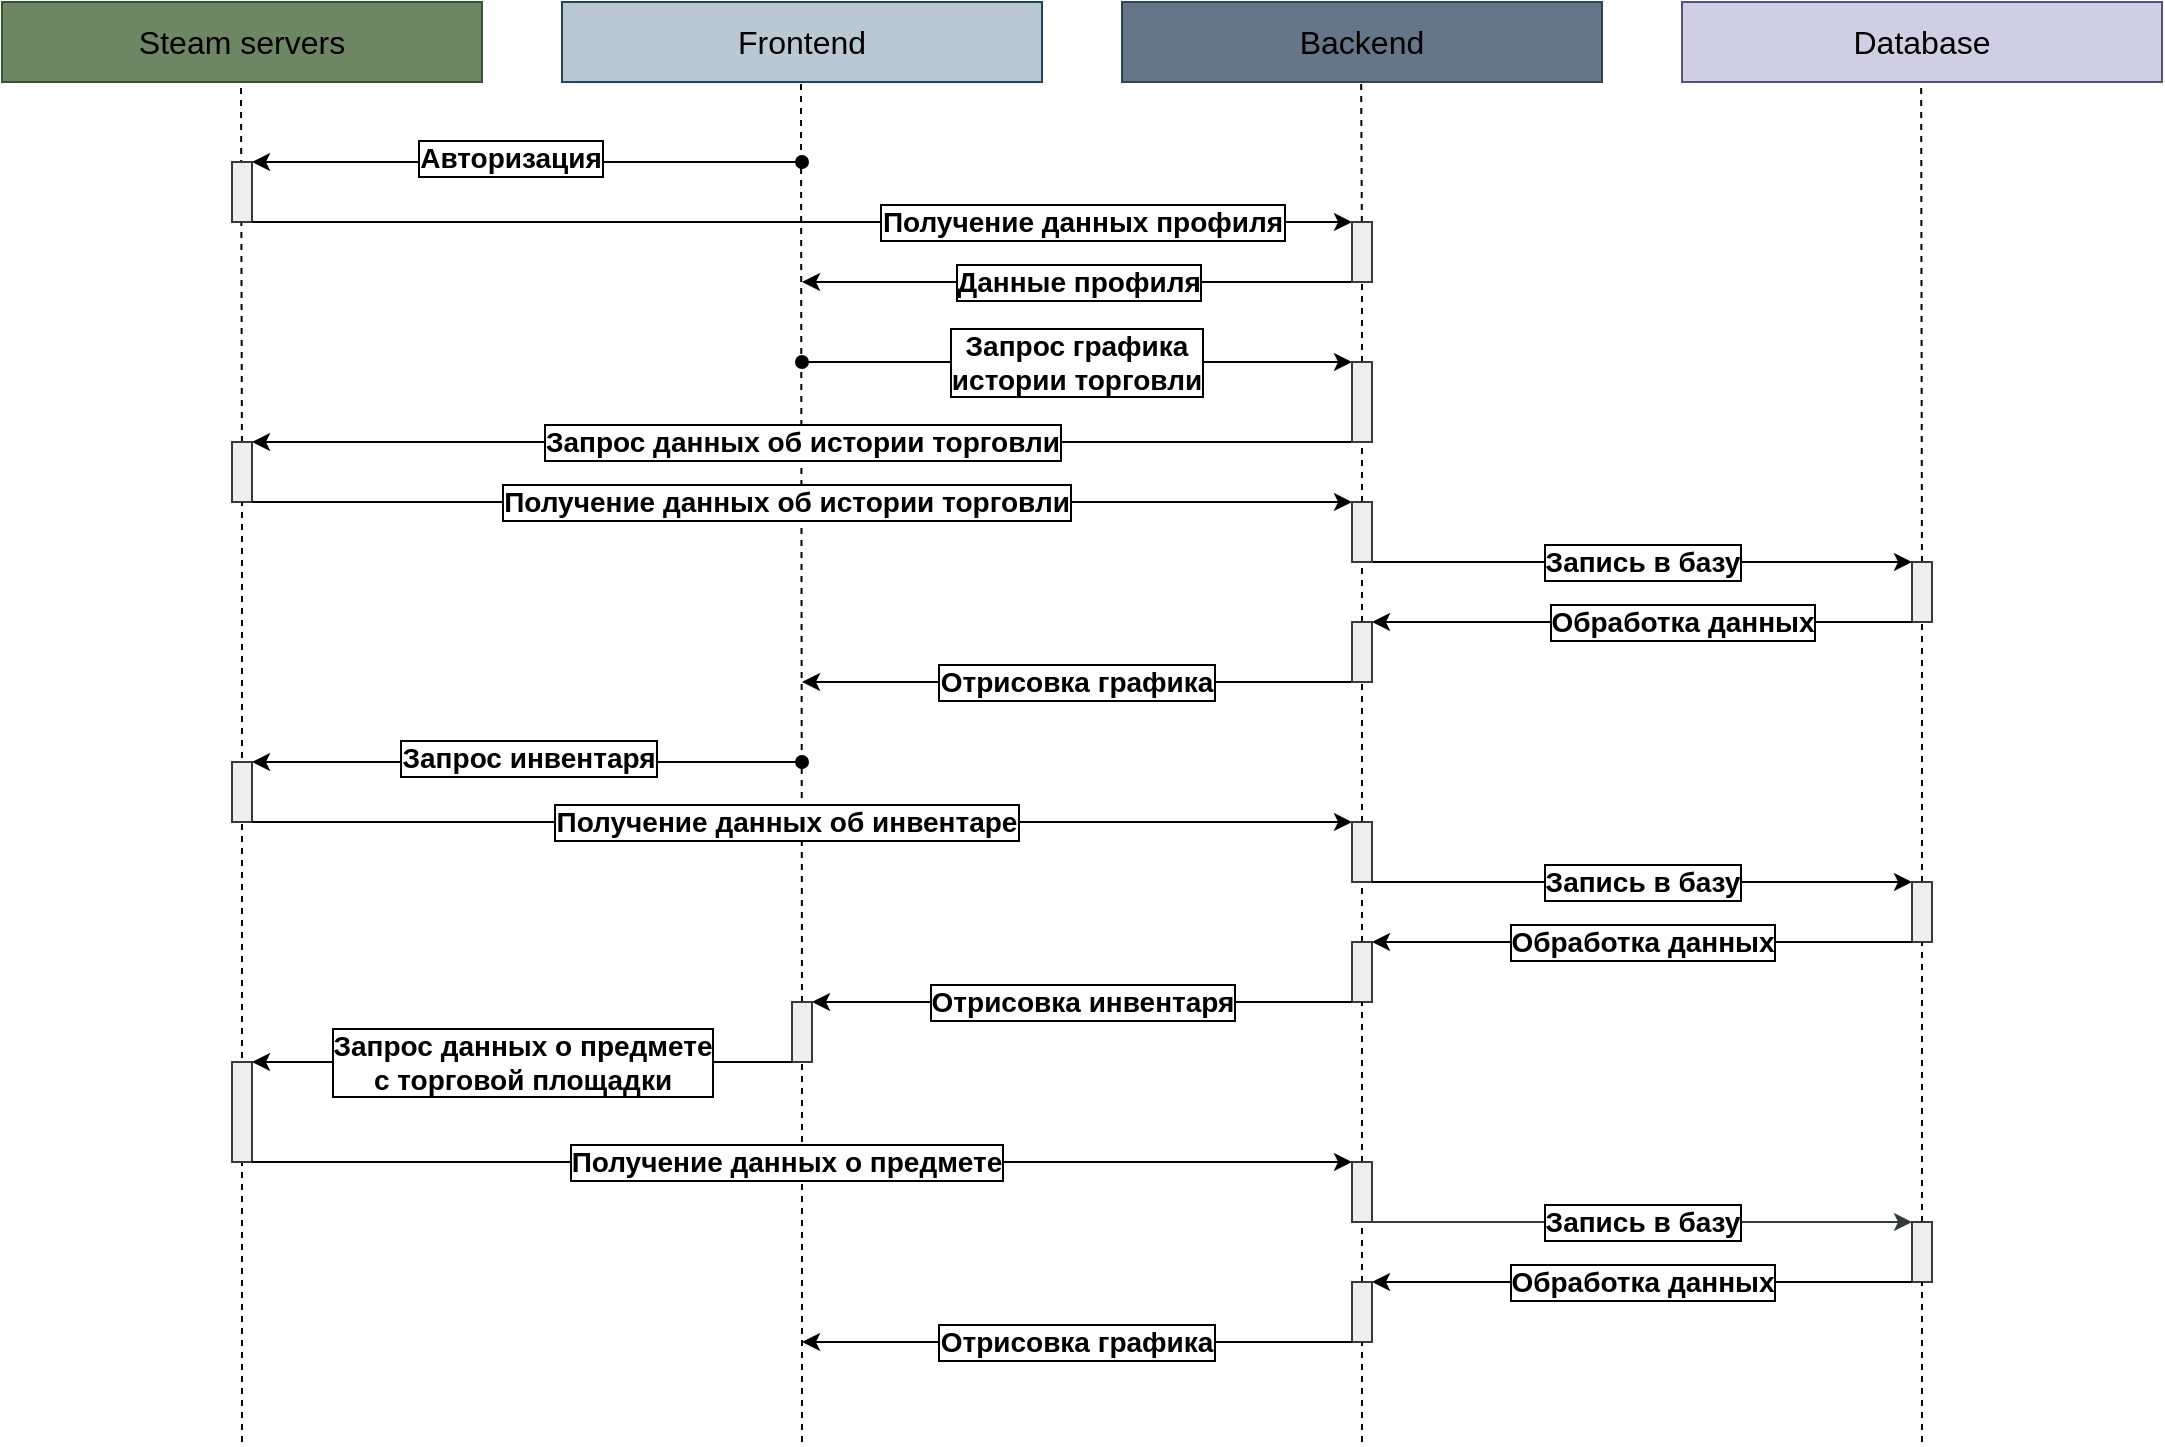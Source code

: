 <mxfile version="13.7.9" type="embed"><diagram id="z9GGBRdCCO0snlSSUdsF" name="Page-1"><mxGraphModel dx="1838" dy="1187" grid="1" gridSize="10" guides="1" tooltips="1" connect="1" arrows="1" fold="1" page="1" pageScale="1" pageWidth="1600" pageHeight="900" background="#FFFFFF" math="0" shadow="0"><root><mxCell id="0"/><mxCell id="1" parent="0"/><mxCell id="0tGutOWjcscQ6vJJ7oD2-1" value="Steam servers" style="whiteSpace=wrap;html=1;fillColor=#6d8764;strokeColor=#3A5431;fontSize=16;fontColor=#000000;labelBackgroundColor=none;" parent="1" vertex="1"><mxGeometry x="40" y="40" width="240" height="40" as="geometry"/></mxCell><mxCell id="0tGutOWjcscQ6vJJ7oD2-3" value="Frontend" style="whiteSpace=wrap;html=1;fillColor=#bac8d3;strokeColor=#23445d;fontSize=16;fontColor=#000000;labelBackgroundColor=none;" parent="1" vertex="1"><mxGeometry x="320" y="40" width="240" height="40" as="geometry"/></mxCell><mxCell id="0tGutOWjcscQ6vJJ7oD2-4" value="" style="endArrow=none;dashed=1;html=1;fontColor=#000000;labelBackgroundColor=none;strokeColor=#000000;" parent="1" source="0tGutOWjcscQ6vJJ7oD2-68" edge="1"><mxGeometry width="50" height="50" relative="1" as="geometry"><mxPoint x="440" y="600" as="sourcePoint"/><mxPoint x="439.5" y="80" as="targetPoint"/></mxGeometry></mxCell><mxCell id="0tGutOWjcscQ6vJJ7oD2-5" value="" style="endArrow=none;dashed=1;html=1;fontColor=#000000;labelBackgroundColor=none;strokeColor=#000000;" parent="1" source="0tGutOWjcscQ6vJJ7oD2-22" edge="1"><mxGeometry width="50" height="50" relative="1" as="geometry"><mxPoint x="160" y="520" as="sourcePoint"/><mxPoint x="159.5" y="80" as="targetPoint"/></mxGeometry></mxCell><mxCell id="0tGutOWjcscQ6vJJ7oD2-6" value="" style="endArrow=classic;entryX=1;entryY=0;entryDx=0;entryDy=0;startArrow=oval;startFill=1;fontColor=#000000;labelBackgroundColor=none;strokeColor=#000000;sketch=0;html=1;verticalAlign=top;labelPosition=center;verticalLabelPosition=bottom;align=center;" parent="1" target="0tGutOWjcscQ6vJJ7oD2-12" edge="1"><mxGeometry width="50" height="50" relative="1" as="geometry"><mxPoint x="440" y="120" as="sourcePoint"/><mxPoint x="200" y="120" as="targetPoint"/></mxGeometry></mxCell><mxCell id="3" value="&lt;span style=&quot;color: rgba(0 , 0 , 0 , 0) ; font-family: monospace ; font-size: 0px&quot;&gt;%3CmxGraphModel%3E%3Croot%3E%3CmxCell%20id%3D%220%22%2F%3E%3CmxCell%20id%3D%221%22%20parent%3D%220%22%2F%3E%3CmxCell%20id%3D%222%22%20value%3D%22%26lt%3Bspan%20style%3D%26quot%3Bfont-size%3A%2014px%20%3B%20font-weight%3A%20700%26quot%3B%26gt%3B%26lt%3Bfont%20color%3D%26quot%3B%23000000%26quot%3B%26gt%3B%D0%90%D0%B2%D1%82%D0%BE%D1%80%D0%B8%D0%B7%D0%B0%D1%86%D0%B8%D1%8F%26lt%3B%2Ffont%26gt%3B%26lt%3B%2Fspan%26gt%3B%22%20style%3D%22edgeLabel%3Bhtml%3D1%3Balign%3Dcenter%3BverticalAlign%3Dmiddle%3Bresizable%3D0%3Bpoints%3D%5B%5D%3BnoLabel%3D0%3B%22%20vertex%3D%221%22%20connectable%3D%220%22%20parent%3D%221%22%3E%3CmxGeometry%20x%3D%22299%22%20y%3D%22120%22%20as%3D%22geometry%22%2F%3E%3C%2FmxCell%3E%3C%2Froot%3E%3C%2FmxGraphModel%3E&lt;/span&gt;" style="edgeLabel;html=1;align=center;verticalAlign=middle;resizable=0;points=[];" vertex="1" connectable="0" parent="0tGutOWjcscQ6vJJ7oD2-6"><mxGeometry x="0.052" y="-1" relative="1" as="geometry"><mxPoint as="offset"/></mxGeometry></mxCell><mxCell id="4" value="&lt;span style=&quot;color: rgba(0 , 0 , 0 , 0) ; font-family: monospace ; font-size: 0px&quot;&gt;%3CmxGraphModel%3E%3Croot%3E%3CmxCell%20id%3D%220%22%2F%3E%3CmxCell%20id%3D%221%22%20parent%3D%220%22%2F%3E%3CmxCell%20id%3D%222%22%20value%3D%22%26lt%3Bspan%20style%3D%26quot%3Bfont-size%3A%2014px%20%3B%20font-weight%3A%20700%26quot%3B%26gt%3B%26lt%3Bfont%20color%3D%26quot%3B%23000000%26quot%3B%26gt%3B%D0%90%D0%B2%D1%82%D0%BE%D1%80%D0%B8%D0%B7%D0%B0%D1%86%D0%B8%D1%8F%26lt%3B%2Ffont%26gt%3B%26lt%3B%2Fspan%26gt%3B%22%20style%3D%22edgeLabel%3Bhtml%3D1%3Balign%3Dcenter%3BverticalAlign%3Dmiddle%3Bresizable%3D0%3Bpoints%3D%5B%5D%3BnoLabel%3D0%3B%22%20vertex%3D%221%22%20connectable%3D%220%22%20parent%3D%221%22%3E%3CmxGeometry%20x%3D%22299%22%20y%3D%22120%22%20as%3D%22geometry%22%2F%3E%3C%2FmxCell%3E%3C%2Froot%3E%3C%2FmxGraphModel%3Fdфыв&lt;/span&gt;" style="edgeLabel;html=1;align=center;verticalAlign=middle;resizable=0;points=[];" vertex="1" connectable="0" parent="0tGutOWjcscQ6vJJ7oD2-6"><mxGeometry x="0.06" y="-1" relative="1" as="geometry"><mxPoint as="offset"/></mxGeometry></mxCell><mxCell id="5" value="&lt;b&gt;&lt;font style=&quot;font-size: 14px&quot;&gt;Авторизация&lt;/font&gt;&lt;/b&gt;" style="edgeLabel;html=1;align=center;verticalAlign=middle;resizable=0;points=[];labelBackgroundColor=#ffffff;fontColor=#000000;labelBorderColor=#000000;spacingTop=0;spacingBottom=0;spacingLeft=0;spacingRight=0;" vertex="1" connectable="0" parent="0tGutOWjcscQ6vJJ7oD2-6"><mxGeometry x="0.06" y="-2" relative="1" as="geometry"><mxPoint as="offset"/></mxGeometry></mxCell><mxCell id="0tGutOWjcscQ6vJJ7oD2-7" value="Backend" style="whiteSpace=wrap;html=1;fillColor=#647687;strokeColor=#314354;fontSize=16;fontColor=#000000;labelBackgroundColor=none;" parent="1" vertex="1"><mxGeometry x="600" y="40" width="240" height="40" as="geometry"/></mxCell><mxCell id="0tGutOWjcscQ6vJJ7oD2-8" value="Database" style="whiteSpace=wrap;html=1;fillColor=#d0cee2;strokeColor=#56517e;fontSize=16;fontColor=#000000;labelBackgroundColor=none;" parent="1" vertex="1"><mxGeometry x="880" y="40" width="240" height="40" as="geometry"/></mxCell><mxCell id="0tGutOWjcscQ6vJJ7oD2-9" value="" style="endArrow=none;dashed=1;html=1;fontColor=#000000;labelBackgroundColor=none;strokeColor=#000000;" parent="1" source="0tGutOWjcscQ6vJJ7oD2-39" edge="1"><mxGeometry width="50" height="50" relative="1" as="geometry"><mxPoint x="720" y="520" as="sourcePoint"/><mxPoint x="719.58" y="80" as="targetPoint"/></mxGeometry></mxCell><mxCell id="0tGutOWjcscQ6vJJ7oD2-10" value="" style="endArrow=none;dashed=1;html=1;fontColor=#000000;labelBackgroundColor=none;strokeColor=#000000;" parent="1" source="0tGutOWjcscQ6vJJ7oD2-24" edge="1"><mxGeometry width="50" height="50" relative="1" as="geometry"><mxPoint x="1000.08" y="520" as="sourcePoint"/><mxPoint x="999.58" y="80" as="targetPoint"/></mxGeometry></mxCell><mxCell id="0tGutOWjcscQ6vJJ7oD2-12" value="" style="whiteSpace=wrap;html=1;fontSize=16;fillColor=#eeeeee;strokeColor=#36393d;fontColor=#000000;labelBackgroundColor=none;" parent="1" vertex="1"><mxGeometry x="155" y="120" width="10" height="30" as="geometry"/></mxCell><mxCell id="0tGutOWjcscQ6vJJ7oD2-13" value="" style="endArrow=classic;html=1;fontSize=16;exitX=1;exitY=1;exitDx=0;exitDy=0;entryX=0;entryY=0;entryDx=0;entryDy=0;fontColor=#000000;labelBackgroundColor=none;strokeColor=#000000;" parent="1" source="0tGutOWjcscQ6vJJ7oD2-12" target="0tGutOWjcscQ6vJJ7oD2-39" edge="1"><mxGeometry width="50" height="50" relative="1" as="geometry"><mxPoint x="530" y="280" as="sourcePoint"/><mxPoint x="690" y="170" as="targetPoint"/></mxGeometry></mxCell><mxCell id="0tGutOWjcscQ6vJJ7oD2-14" value="Получение данных профиля" style="edgeLabel;html=1;align=center;verticalAlign=middle;resizable=0;points=[];fontSize=14;fontStyle=1;fontColor=#000000;labelBackgroundColor=#ffffff;labelBorderColor=#000000;" parent="0tGutOWjcscQ6vJJ7oD2-13" vertex="1" connectable="0"><mxGeometry x="0.143" y="-1" relative="1" as="geometry"><mxPoint x="100.52" y="-1" as="offset"/></mxGeometry></mxCell><mxCell id="0tGutOWjcscQ6vJJ7oD2-17" value="" style="endArrow=classic;html=1;fontSize=16;startArrow=oval;startFill=1;entryX=0;entryY=0;entryDx=0;entryDy=0;fontColor=#000000;labelBackgroundColor=none;strokeColor=#000000;" parent="1" target="0tGutOWjcscQ6vJJ7oD2-46" edge="1"><mxGeometry width="50" height="50" relative="1" as="geometry"><mxPoint x="440" y="220" as="sourcePoint"/><mxPoint x="710" y="240" as="targetPoint"/></mxGeometry></mxCell><mxCell id="0tGutOWjcscQ6vJJ7oD2-18" value="Запрос графика&lt;br&gt;истории торговли" style="edgeLabel;html=1;align=center;verticalAlign=middle;resizable=0;points=[];fontSize=14;fontStyle=1;fontColor=#000000;labelBackgroundColor=#ffffff;labelBorderColor=#000000;" parent="0tGutOWjcscQ6vJJ7oD2-17" vertex="1" connectable="0"><mxGeometry x="0.143" y="-1" relative="1" as="geometry"><mxPoint x="-20" y="-1" as="offset"/></mxGeometry></mxCell><mxCell id="0tGutOWjcscQ6vJJ7oD2-20" value="" style="endArrow=classic;html=1;fontSize=16;entryX=1;entryY=0;entryDx=0;entryDy=0;exitX=0;exitY=1;exitDx=0;exitDy=0;fontColor=#000000;labelBackgroundColor=none;strokeColor=#000000;" parent="1" source="0tGutOWjcscQ6vJJ7oD2-46" target="0tGutOWjcscQ6vJJ7oD2-22" edge="1"><mxGeometry width="50" height="50" relative="1" as="geometry"><mxPoint x="710" y="280" as="sourcePoint"/><mxPoint x="180" y="240" as="targetPoint"/></mxGeometry></mxCell><mxCell id="0tGutOWjcscQ6vJJ7oD2-21" value="Запрос данных об истории торговли" style="edgeLabel;html=1;align=center;verticalAlign=middle;resizable=0;points=[];fontSize=14;fontStyle=1;fontColor=#000000;labelBackgroundColor=#ffffff;labelBorderColor=#000000;" parent="0tGutOWjcscQ6vJJ7oD2-20" vertex="1" connectable="0"><mxGeometry x="0.143" y="-1" relative="1" as="geometry"><mxPoint x="39.48" y="1" as="offset"/></mxGeometry></mxCell><mxCell id="0tGutOWjcscQ6vJJ7oD2-22" value="" style="whiteSpace=wrap;html=1;fontSize=16;fillColor=#eeeeee;strokeColor=#36393d;fontColor=#000000;labelBackgroundColor=none;" parent="1" vertex="1"><mxGeometry x="155" y="260" width="10" height="30" as="geometry"/></mxCell><mxCell id="0tGutOWjcscQ6vJJ7oD2-23" value="" style="endArrow=none;dashed=1;html=1;fontColor=#000000;labelBackgroundColor=none;strokeColor=#000000;" parent="1" target="0tGutOWjcscQ6vJJ7oD2-22" edge="1"><mxGeometry width="50" height="50" relative="1" as="geometry"><mxPoint x="160" y="760" as="sourcePoint"/><mxPoint x="159.5" y="80" as="targetPoint"/></mxGeometry></mxCell><mxCell id="0tGutOWjcscQ6vJJ7oD2-24" value="" style="whiteSpace=wrap;html=1;fontSize=16;fillColor=#eeeeee;strokeColor=#36393d;fontColor=#000000;labelBackgroundColor=none;" parent="1" vertex="1"><mxGeometry x="995" y="320" width="10" height="30" as="geometry"/></mxCell><mxCell id="0tGutOWjcscQ6vJJ7oD2-25" value="" style="endArrow=none;dashed=1;html=1;fontColor=#000000;labelBackgroundColor=none;strokeColor=#000000;" parent="1" source="0tGutOWjcscQ6vJJ7oD2-58" target="0tGutOWjcscQ6vJJ7oD2-24" edge="1"><mxGeometry width="50" height="50" relative="1" as="geometry"><mxPoint x="1000" y="600" as="sourcePoint"/><mxPoint x="999.58" y="80" as="targetPoint"/></mxGeometry></mxCell><mxCell id="0tGutOWjcscQ6vJJ7oD2-26" value="" style="endArrow=classic;html=1;fontSize=16;exitX=1;exitY=1;exitDx=0;exitDy=0;entryX=0;entryY=0;entryDx=0;entryDy=0;fontColor=#000000;labelBackgroundColor=none;strokeColor=#000000;" parent="1" source="0tGutOWjcscQ6vJJ7oD2-22" target="0tGutOWjcscQ6vJJ7oD2-48" edge="1"><mxGeometry width="50" height="50" relative="1" as="geometry"><mxPoint x="725" y="360" as="sourcePoint"/><mxPoint x="710" y="320" as="targetPoint"/></mxGeometry></mxCell><mxCell id="0tGutOWjcscQ6vJJ7oD2-27" value="Получение данных об истории торговли" style="edgeLabel;html=1;align=center;verticalAlign=middle;resizable=0;points=[];fontSize=14;fontStyle=1;fontColor=#000000;labelBackgroundColor=#ffffff;labelBorderColor=#000000;" parent="0tGutOWjcscQ6vJJ7oD2-26" vertex="1" connectable="0"><mxGeometry x="0.143" y="-1" relative="1" as="geometry"><mxPoint x="-47.5" y="-1" as="offset"/></mxGeometry></mxCell><mxCell id="0tGutOWjcscQ6vJJ7oD2-30" value="" style="endArrow=classic;html=1;fontSize=16;entryX=0;entryY=0;entryDx=0;entryDy=0;exitX=1;exitY=1;exitDx=0;exitDy=0;fontColor=#000000;labelBackgroundColor=none;strokeColor=#000000;" parent="1" source="0tGutOWjcscQ6vJJ7oD2-48" target="0tGutOWjcscQ6vJJ7oD2-24" edge="1"><mxGeometry width="50" height="50" relative="1" as="geometry"><mxPoint x="730" y="360" as="sourcePoint"/><mxPoint x="980" y="320" as="targetPoint"/></mxGeometry></mxCell><mxCell id="0tGutOWjcscQ6vJJ7oD2-31" value="Запись в базу" style="edgeLabel;html=1;align=center;verticalAlign=middle;resizable=0;points=[];fontSize=14;fontStyle=1;fontColor=#000000;labelBackgroundColor=#ffffff;labelBorderColor=#000000;" parent="0tGutOWjcscQ6vJJ7oD2-30" vertex="1" connectable="0"><mxGeometry x="0.143" y="-1" relative="1" as="geometry"><mxPoint x="-20" y="-1" as="offset"/></mxGeometry></mxCell><mxCell id="0tGutOWjcscQ6vJJ7oD2-37" value="" style="endArrow=classic;html=1;fontSize=16;exitX=0;exitY=1;exitDx=0;exitDy=0;fontColor=#000000;labelBackgroundColor=none;strokeColor=#000000;" parent="1" source="0tGutOWjcscQ6vJJ7oD2-39" edge="1"><mxGeometry width="50" height="50" relative="1" as="geometry"><mxPoint x="710" y="200" as="sourcePoint"/><mxPoint x="440" y="180" as="targetPoint"/></mxGeometry></mxCell><mxCell id="0tGutOWjcscQ6vJJ7oD2-38" value="Данные профиля" style="edgeLabel;html=1;align=center;verticalAlign=middle;resizable=0;points=[];fontSize=14;fontStyle=1;fontColor=#000000;labelBackgroundColor=#ffffff;labelBorderColor=#000000;" parent="0tGutOWjcscQ6vJJ7oD2-37" vertex="1" connectable="0"><mxGeometry x="0.143" y="-1" relative="1" as="geometry"><mxPoint x="19.4" y="1" as="offset"/></mxGeometry></mxCell><mxCell id="0tGutOWjcscQ6vJJ7oD2-40" value="" style="endArrow=classic;html=1;fontSize=16;exitX=0;exitY=1;exitDx=0;exitDy=0;entryX=1;entryY=0;entryDx=0;entryDy=0;fontColor=#000000;labelBackgroundColor=none;strokeColor=#000000;" parent="1" source="0tGutOWjcscQ6vJJ7oD2-24" target="0tGutOWjcscQ6vJJ7oD2-49" edge="1"><mxGeometry width="50" height="50" relative="1" as="geometry"><mxPoint x="990" y="400" as="sourcePoint"/><mxPoint x="730" y="400" as="targetPoint"/></mxGeometry></mxCell><mxCell id="0tGutOWjcscQ6vJJ7oD2-41" value="Обработка данных" style="edgeLabel;html=1;align=center;verticalAlign=middle;resizable=0;points=[];fontSize=14;fontStyle=1;fontColor=#000000;labelBackgroundColor=#ffffff;labelBorderColor=#000000;" parent="0tGutOWjcscQ6vJJ7oD2-40" vertex="1" connectable="0"><mxGeometry x="0.143" y="-1" relative="1" as="geometry"><mxPoint x="39.48" y="1" as="offset"/></mxGeometry></mxCell><mxCell id="0tGutOWjcscQ6vJJ7oD2-42" value="" style="endArrow=classic;html=1;fontSize=16;exitX=0;exitY=1;exitDx=0;exitDy=0;fontColor=#000000;labelBackgroundColor=none;strokeColor=#000000;" parent="1" source="0tGutOWjcscQ6vJJ7oD2-49" edge="1"><mxGeometry width="50" height="50" relative="1" as="geometry"><mxPoint x="710" y="440" as="sourcePoint"/><mxPoint x="440" y="380" as="targetPoint"/></mxGeometry></mxCell><mxCell id="0tGutOWjcscQ6vJJ7oD2-43" value="Отрисовка графика" style="edgeLabel;html=1;align=center;verticalAlign=middle;resizable=0;points=[];fontSize=14;fontStyle=1;fontColor=#000000;labelBackgroundColor=#ffffff;labelBorderColor=#000000;" parent="0tGutOWjcscQ6vJJ7oD2-42" vertex="1" connectable="0"><mxGeometry x="0.143" y="-1" relative="1" as="geometry"><mxPoint x="18.57" y="1" as="offset"/></mxGeometry></mxCell><mxCell id="0tGutOWjcscQ6vJJ7oD2-39" value="" style="whiteSpace=wrap;html=1;fontSize=16;fillColor=#eeeeee;strokeColor=#36393d;fontColor=#000000;labelBackgroundColor=none;" parent="1" vertex="1"><mxGeometry x="715" y="150" width="10" height="30" as="geometry"/></mxCell><mxCell id="0tGutOWjcscQ6vJJ7oD2-45" value="" style="endArrow=none;dashed=1;html=1;fontColor=#000000;labelBackgroundColor=none;" parent="1" source="0tGutOWjcscQ6vJJ7oD2-46" target="0tGutOWjcscQ6vJJ7oD2-39" edge="1"><mxGeometry width="50" height="50" relative="1" as="geometry"><mxPoint x="720" y="520" as="sourcePoint"/><mxPoint x="719.58" y="80" as="targetPoint"/></mxGeometry></mxCell><mxCell id="0tGutOWjcscQ6vJJ7oD2-46" value="" style="whiteSpace=wrap;html=1;fontSize=16;fillColor=#eeeeee;strokeColor=#36393d;fontColor=#000000;labelBackgroundColor=none;" parent="1" vertex="1"><mxGeometry x="715" y="220" width="10" height="40" as="geometry"/></mxCell><mxCell id="0tGutOWjcscQ6vJJ7oD2-47" value="" style="endArrow=none;dashed=1;html=1;fontColor=#000000;labelBackgroundColor=none;" parent="1" source="0tGutOWjcscQ6vJJ7oD2-48" target="0tGutOWjcscQ6vJJ7oD2-46" edge="1"><mxGeometry width="50" height="50" relative="1" as="geometry"><mxPoint x="720" y="520" as="sourcePoint"/><mxPoint x="720" y="200" as="targetPoint"/></mxGeometry></mxCell><mxCell id="0tGutOWjcscQ6vJJ7oD2-48" value="" style="whiteSpace=wrap;html=1;fontSize=16;fillColor=#eeeeee;strokeColor=#36393d;fontColor=#000000;labelBackgroundColor=none;" parent="1" vertex="1"><mxGeometry x="715" y="290" width="10" height="30" as="geometry"/></mxCell><mxCell id="0tGutOWjcscQ6vJJ7oD2-50" value="" style="endArrow=none;dashed=1;html=1;fontColor=#000000;labelBackgroundColor=none;" parent="1" source="0tGutOWjcscQ6vJJ7oD2-49" target="0tGutOWjcscQ6vJJ7oD2-48" edge="1"><mxGeometry width="50" height="50" relative="1" as="geometry"><mxPoint x="720" y="520" as="sourcePoint"/><mxPoint x="720" y="280" as="targetPoint"/></mxGeometry></mxCell><mxCell id="0tGutOWjcscQ6vJJ7oD2-49" value="" style="whiteSpace=wrap;html=1;fontSize=16;fillColor=#eeeeee;strokeColor=#36393d;fontColor=#000000;labelBackgroundColor=none;" parent="1" vertex="1"><mxGeometry x="715" y="350" width="10" height="30" as="geometry"/></mxCell><mxCell id="0tGutOWjcscQ6vJJ7oD2-51" value="" style="endArrow=none;dashed=1;html=1;fontColor=#000000;labelBackgroundColor=none;strokeColor=#000000;" parent="1" source="0tGutOWjcscQ6vJJ7oD2-64" target="0tGutOWjcscQ6vJJ7oD2-49" edge="1"><mxGeometry width="50" height="50" relative="1" as="geometry"><mxPoint x="720" y="600" as="sourcePoint"/><mxPoint x="720" y="360" as="targetPoint"/></mxGeometry></mxCell><mxCell id="0tGutOWjcscQ6vJJ7oD2-52" value="" style="endArrow=classic;html=1;fontSize=16;startArrow=oval;startFill=1;entryX=1;entryY=0;entryDx=0;entryDy=0;fontColor=#000000;labelBackgroundColor=none;strokeColor=#000000;" parent="1" target="0tGutOWjcscQ6vJJ7oD2-54" edge="1"><mxGeometry width="50" height="50" relative="1" as="geometry"><mxPoint x="440" y="420" as="sourcePoint"/><mxPoint x="190" y="420" as="targetPoint"/></mxGeometry></mxCell><mxCell id="0tGutOWjcscQ6vJJ7oD2-53" value="Запрос инвентаря" style="edgeLabel;html=1;align=center;verticalAlign=middle;resizable=0;points=[];fontSize=14;fontStyle=1;fontColor=#000000;labelBackgroundColor=#ffffff;labelBorderColor=#000000;" parent="0tGutOWjcscQ6vJJ7oD2-52" vertex="1" connectable="0"><mxGeometry x="0.143" y="-1" relative="1" as="geometry"><mxPoint x="20" y="-1" as="offset"/></mxGeometry></mxCell><mxCell id="0tGutOWjcscQ6vJJ7oD2-54" value="" style="whiteSpace=wrap;html=1;fontSize=16;fillColor=#eeeeee;strokeColor=#36393d;fontColor=#000000;labelBackgroundColor=none;" parent="1" vertex="1"><mxGeometry x="155" y="420" width="10" height="30" as="geometry"/></mxCell><mxCell id="0tGutOWjcscQ6vJJ7oD2-55" value="" style="endArrow=classic;html=1;fontSize=16;exitX=1;exitY=1;exitDx=0;exitDy=0;entryX=0;entryY=0;entryDx=0;entryDy=0;fontColor=#000000;labelBackgroundColor=none;strokeColor=#000000;" parent="1" source="0tGutOWjcscQ6vJJ7oD2-54" target="0tGutOWjcscQ6vJJ7oD2-57" edge="1"><mxGeometry width="50" height="50" relative="1" as="geometry"><mxPoint x="180" y="450" as="sourcePoint"/><mxPoint x="640" y="450" as="targetPoint"/></mxGeometry></mxCell><mxCell id="0tGutOWjcscQ6vJJ7oD2-56" value="Получение данных об инвентаре" style="edgeLabel;html=1;align=center;verticalAlign=middle;resizable=0;points=[];fontSize=14;fontStyle=1;fontColor=#000000;labelBackgroundColor=#ffffff;labelBorderColor=#000000;" parent="0tGutOWjcscQ6vJJ7oD2-55" vertex="1" connectable="0"><mxGeometry x="0.143" y="-1" relative="1" as="geometry"><mxPoint x="-47.5" y="-1" as="offset"/></mxGeometry></mxCell><mxCell id="0tGutOWjcscQ6vJJ7oD2-57" value="" style="whiteSpace=wrap;html=1;fontSize=16;fillColor=#eeeeee;strokeColor=#36393d;fontColor=#000000;labelBackgroundColor=none;" parent="1" vertex="1"><mxGeometry x="715" y="450" width="10" height="30" as="geometry"/></mxCell><mxCell id="0tGutOWjcscQ6vJJ7oD2-59" value="" style="endArrow=classic;html=1;fontSize=16;exitX=1;exitY=1;exitDx=0;exitDy=0;entryX=0;entryY=0;entryDx=0;entryDy=0;fontColor=#000000;labelBackgroundColor=none;strokeColor=#000000;" parent="1" source="0tGutOWjcscQ6vJJ7oD2-57" target="0tGutOWjcscQ6vJJ7oD2-58" edge="1"><mxGeometry width="50" height="50" relative="1" as="geometry"><mxPoint x="750" y="480" as="sourcePoint"/><mxPoint x="960" y="480" as="targetPoint"/></mxGeometry></mxCell><mxCell id="0tGutOWjcscQ6vJJ7oD2-60" value="Запись в базу" style="edgeLabel;html=1;align=center;verticalAlign=middle;resizable=0;points=[];fontSize=14;fontStyle=1;fontColor=#000000;labelBackgroundColor=#ffffff;labelBorderColor=#000000;" parent="0tGutOWjcscQ6vJJ7oD2-59" vertex="1" connectable="0"><mxGeometry x="0.143" y="-1" relative="1" as="geometry"><mxPoint x="-20" y="-1" as="offset"/></mxGeometry></mxCell><mxCell id="0tGutOWjcscQ6vJJ7oD2-58" value="" style="whiteSpace=wrap;html=1;fontSize=16;fillColor=#eeeeee;strokeColor=#36393d;fontColor=#000000;labelBackgroundColor=none;" parent="1" vertex="1"><mxGeometry x="995" y="480" width="10" height="30" as="geometry"/></mxCell><mxCell id="0tGutOWjcscQ6vJJ7oD2-61" value="" style="endArrow=none;dashed=1;html=1;fontColor=#000000;labelBackgroundColor=none;strokeColor=#000000;" parent="1" source="0tGutOWjcscQ6vJJ7oD2-78" target="0tGutOWjcscQ6vJJ7oD2-58" edge="1"><mxGeometry width="50" height="50" relative="1" as="geometry"><mxPoint x="1000" y="720" as="sourcePoint"/><mxPoint x="1000" y="350" as="targetPoint"/></mxGeometry></mxCell><mxCell id="0tGutOWjcscQ6vJJ7oD2-62" value="" style="endArrow=classic;html=1;fontSize=16;exitX=0;exitY=1;exitDx=0;exitDy=0;entryX=1;entryY=0;entryDx=0;entryDy=0;fontColor=#000000;labelBackgroundColor=none;strokeColor=#000000;" parent="1" source="0tGutOWjcscQ6vJJ7oD2-58" target="0tGutOWjcscQ6vJJ7oD2-64" edge="1"><mxGeometry width="50" height="50" relative="1" as="geometry"><mxPoint x="970" y="550" as="sourcePoint"/><mxPoint x="760" y="510" as="targetPoint"/></mxGeometry></mxCell><mxCell id="0tGutOWjcscQ6vJJ7oD2-63" value="Обработка данных" style="edgeLabel;html=1;align=center;verticalAlign=middle;resizable=0;points=[];fontSize=14;fontStyle=1;fontColor=#000000;labelBackgroundColor=#ffffff;labelBorderColor=#000000;" parent="0tGutOWjcscQ6vJJ7oD2-62" vertex="1" connectable="0"><mxGeometry x="0.143" y="-1" relative="1" as="geometry"><mxPoint x="19.48" y="1" as="offset"/></mxGeometry></mxCell><mxCell id="0tGutOWjcscQ6vJJ7oD2-64" value="" style="whiteSpace=wrap;html=1;fontSize=16;fillColor=#eeeeee;strokeColor=#36393d;fontColor=#000000;labelBackgroundColor=none;" parent="1" vertex="1"><mxGeometry x="715" y="510" width="10" height="30" as="geometry"/></mxCell><mxCell id="0tGutOWjcscQ6vJJ7oD2-65" value="" style="endArrow=none;dashed=1;html=1;fontColor=#000000;labelBackgroundColor=none;strokeColor=#000000;" parent="1" source="0tGutOWjcscQ6vJJ7oD2-74" target="0tGutOWjcscQ6vJJ7oD2-64" edge="1"><mxGeometry width="50" height="50" relative="1" as="geometry"><mxPoint x="720" y="720" as="sourcePoint"/><mxPoint x="720" y="380" as="targetPoint"/></mxGeometry></mxCell><mxCell id="0tGutOWjcscQ6vJJ7oD2-66" value="" style="endArrow=classic;html=1;fontSize=16;exitX=0;exitY=1;exitDx=0;exitDy=0;entryX=1;entryY=0;entryDx=0;entryDy=0;fontColor=#000000;labelBackgroundColor=none;strokeColor=#000000;" parent="1" source="0tGutOWjcscQ6vJJ7oD2-64" target="0tGutOWjcscQ6vJJ7oD2-68" edge="1"><mxGeometry width="50" height="50" relative="1" as="geometry"><mxPoint x="710" y="560.0" as="sourcePoint"/><mxPoint x="440" y="560.0" as="targetPoint"/></mxGeometry></mxCell><mxCell id="0tGutOWjcscQ6vJJ7oD2-67" value="Отрисовка инвентаря" style="edgeLabel;html=1;align=center;verticalAlign=middle;resizable=0;points=[];fontSize=14;fontStyle=1;fontColor=#000000;labelBackgroundColor=#ffffff;labelBorderColor=#000000;" parent="0tGutOWjcscQ6vJJ7oD2-66" vertex="1" connectable="0"><mxGeometry x="0.143" y="-1" relative="1" as="geometry"><mxPoint x="19.48" y="1" as="offset"/></mxGeometry></mxCell><mxCell id="0tGutOWjcscQ6vJJ7oD2-69" value="" style="whiteSpace=wrap;html=1;fontSize=16;fillColor=#eeeeee;strokeColor=#36393d;fontColor=#000000;labelBackgroundColor=none;" parent="1" vertex="1"><mxGeometry x="155" y="570" width="10" height="50" as="geometry"/></mxCell><mxCell id="0tGutOWjcscQ6vJJ7oD2-68" value="" style="whiteSpace=wrap;html=1;fontSize=16;fillColor=#eeeeee;strokeColor=#36393d;fontColor=#000000;labelBackgroundColor=none;" parent="1" vertex="1"><mxGeometry x="435" y="540" width="10" height="30" as="geometry"/></mxCell><mxCell id="0tGutOWjcscQ6vJJ7oD2-70" value="" style="endArrow=none;dashed=1;html=1;fontColor=#000000;labelBackgroundColor=none;strokeColor=#000000;" parent="1" target="0tGutOWjcscQ6vJJ7oD2-68" edge="1"><mxGeometry width="50" height="50" relative="1" as="geometry"><mxPoint x="440" y="760" as="sourcePoint"/><mxPoint x="439.5" y="80" as="targetPoint"/></mxGeometry></mxCell><mxCell id="0tGutOWjcscQ6vJJ7oD2-72" value="" style="endArrow=classic;html=1;fontSize=16;exitX=0;exitY=1;exitDx=0;exitDy=0;entryX=1;entryY=0;entryDx=0;entryDy=0;fontColor=#000000;labelBackgroundColor=none;strokeColor=#000000;" parent="1" source="0tGutOWjcscQ6vJJ7oD2-68" target="0tGutOWjcscQ6vJJ7oD2-69" edge="1"><mxGeometry width="50" height="50" relative="1" as="geometry"><mxPoint x="420" y="540" as="sourcePoint"/><mxPoint x="150" y="540" as="targetPoint"/></mxGeometry></mxCell><mxCell id="0tGutOWjcscQ6vJJ7oD2-73" value="Запрос данных о предмете&lt;br&gt;с торговой площадки" style="edgeLabel;html=1;align=center;verticalAlign=middle;resizable=0;points=[];fontSize=14;fontStyle=1;fontColor=#000000;labelBackgroundColor=#ffffff;labelBorderColor=#000000;" parent="0tGutOWjcscQ6vJJ7oD2-72" vertex="1" connectable="0"><mxGeometry x="0.143" y="-1" relative="1" as="geometry"><mxPoint x="19.48" y="1" as="offset"/></mxGeometry></mxCell><mxCell id="0tGutOWjcscQ6vJJ7oD2-74" value="" style="whiteSpace=wrap;html=1;fontSize=16;fillColor=#eeeeee;strokeColor=#36393d;fontColor=#000000;labelBackgroundColor=none;" parent="1" vertex="1"><mxGeometry x="715" y="620" width="10" height="30" as="geometry"/></mxCell><mxCell id="0tGutOWjcscQ6vJJ7oD2-75" value="" style="endArrow=none;dashed=1;html=1;fontColor=#000000;labelBackgroundColor=none;" parent="1" source="0tGutOWjcscQ6vJJ7oD2-88" target="0tGutOWjcscQ6vJJ7oD2-74" edge="1"><mxGeometry width="50" height="50" relative="1" as="geometry"><mxPoint x="720" y="760" as="sourcePoint"/><mxPoint x="720" y="540" as="targetPoint"/></mxGeometry></mxCell><mxCell id="0tGutOWjcscQ6vJJ7oD2-76" value="" style="endArrow=classic;html=1;fontSize=16;exitX=1;exitY=1;exitDx=0;exitDy=0;entryX=0;entryY=0;entryDx=0;entryDy=0;fontColor=#000000;labelBackgroundColor=none;strokeColor=#000000;" parent="1" source="0tGutOWjcscQ6vJJ7oD2-69" target="0tGutOWjcscQ6vJJ7oD2-74" edge="1"><mxGeometry width="50" height="50" relative="1" as="geometry"><mxPoint x="175" y="610" as="sourcePoint"/><mxPoint x="725" y="610" as="targetPoint"/></mxGeometry></mxCell><mxCell id="0tGutOWjcscQ6vJJ7oD2-77" value="Получение данных о предмете" style="edgeLabel;html=1;align=center;verticalAlign=middle;resizable=0;points=[];fontSize=14;fontStyle=1;fontColor=#000000;labelBackgroundColor=#ffffff;labelBorderColor=#000000;" parent="0tGutOWjcscQ6vJJ7oD2-76" vertex="1" connectable="0"><mxGeometry x="0.143" y="-1" relative="1" as="geometry"><mxPoint x="-47.5" y="-1" as="offset"/></mxGeometry></mxCell><mxCell id="0tGutOWjcscQ6vJJ7oD2-78" value="" style="whiteSpace=wrap;html=1;fontSize=16;fillColor=#eeeeee;strokeColor=#36393d;fontColor=#000000;labelBackgroundColor=none;" parent="1" vertex="1"><mxGeometry x="995" y="650" width="10" height="30" as="geometry"/></mxCell><mxCell id="0tGutOWjcscQ6vJJ7oD2-83" value="" style="endArrow=none;dashed=1;html=1;fontColor=#000000;labelBackgroundColor=none;strokeColor=#000000;" parent="1" target="0tGutOWjcscQ6vJJ7oD2-78" edge="1"><mxGeometry width="50" height="50" relative="1" as="geometry"><mxPoint x="1000" y="760" as="sourcePoint"/><mxPoint x="1000" y="510" as="targetPoint"/></mxGeometry></mxCell><mxCell id="0tGutOWjcscQ6vJJ7oD2-84" value="" style="endArrow=classic;html=1;fontSize=16;exitX=1;exitY=1;exitDx=0;exitDy=0;entryX=0;entryY=0;entryDx=0;entryDy=0;fillColor=#eeeeee;strokeColor=#36393d;fontColor=#000000;labelBackgroundColor=none;" parent="1" source="0tGutOWjcscQ6vJJ7oD2-74" target="0tGutOWjcscQ6vJJ7oD2-78" edge="1"><mxGeometry width="50" height="50" relative="1" as="geometry"><mxPoint x="735" y="650" as="sourcePoint"/><mxPoint x="970" y="650" as="targetPoint"/></mxGeometry></mxCell><mxCell id="0tGutOWjcscQ6vJJ7oD2-85" value="Запись в базу" style="edgeLabel;html=1;align=center;verticalAlign=middle;resizable=0;points=[];fontSize=14;fontStyle=1;fontColor=#000000;labelBackgroundColor=#ffffff;labelBorderColor=#000000;" parent="0tGutOWjcscQ6vJJ7oD2-84" vertex="1" connectable="0"><mxGeometry x="0.143" y="-1" relative="1" as="geometry"><mxPoint x="-20" y="-1" as="offset"/></mxGeometry></mxCell><mxCell id="0tGutOWjcscQ6vJJ7oD2-86" value="" style="endArrow=classic;html=1;fontSize=16;exitX=0;exitY=1;exitDx=0;exitDy=0;entryX=1;entryY=0;entryDx=0;entryDy=0;fontColor=#000000;labelBackgroundColor=none;strokeColor=#000000;" parent="1" source="0tGutOWjcscQ6vJJ7oD2-78" target="0tGutOWjcscQ6vJJ7oD2-88" edge="1"><mxGeometry width="50" height="50" relative="1" as="geometry"><mxPoint x="995" y="700" as="sourcePoint"/><mxPoint x="760" y="680" as="targetPoint"/></mxGeometry></mxCell><mxCell id="0tGutOWjcscQ6vJJ7oD2-87" value="Обработка данных" style="edgeLabel;html=1;align=center;verticalAlign=middle;resizable=0;points=[];fontSize=14;fontStyle=1;fontColor=#000000;labelBackgroundColor=#ffffff;labelBorderColor=#000000;" parent="0tGutOWjcscQ6vJJ7oD2-86" vertex="1" connectable="0"><mxGeometry x="0.143" y="-1" relative="1" as="geometry"><mxPoint x="19.48" y="1" as="offset"/></mxGeometry></mxCell><mxCell id="0tGutOWjcscQ6vJJ7oD2-88" value="" style="whiteSpace=wrap;html=1;fontSize=16;fillColor=#eeeeee;strokeColor=#36393d;fontColor=#000000;labelBackgroundColor=none;" parent="1" vertex="1"><mxGeometry x="715" y="680" width="10" height="30" as="geometry"/></mxCell><mxCell id="0tGutOWjcscQ6vJJ7oD2-89" value="" style="endArrow=none;dashed=1;html=1;fontColor=#000000;labelBackgroundColor=none;strokeColor=#000000;" parent="1" target="0tGutOWjcscQ6vJJ7oD2-88" edge="1"><mxGeometry width="50" height="50" relative="1" as="geometry"><mxPoint x="720" y="760" as="sourcePoint"/><mxPoint x="720" y="650" as="targetPoint"/></mxGeometry></mxCell><mxCell id="0tGutOWjcscQ6vJJ7oD2-90" value="" style="endArrow=classic;html=1;fontSize=16;exitX=0;exitY=1;exitDx=0;exitDy=0;fontColor=#000000;labelBackgroundColor=none;strokeColor=#000000;" parent="1" source="0tGutOWjcscQ6vJJ7oD2-88" edge="1"><mxGeometry width="50" height="50" relative="1" as="geometry"><mxPoint x="695" y="710" as="sourcePoint"/><mxPoint x="440" y="710" as="targetPoint"/></mxGeometry></mxCell><mxCell id="0tGutOWjcscQ6vJJ7oD2-91" value="Отрисовка графика" style="edgeLabel;html=1;align=center;verticalAlign=middle;resizable=0;points=[];fontSize=14;fontStyle=1;fontColor=#000000;labelBackgroundColor=#ffffff;labelBorderColor=#000000;" parent="0tGutOWjcscQ6vJJ7oD2-90" vertex="1" connectable="0"><mxGeometry x="0.143" y="-1" relative="1" as="geometry"><mxPoint x="18.57" y="1" as="offset"/></mxGeometry></mxCell></root></mxGraphModel></diagram></mxfile>
